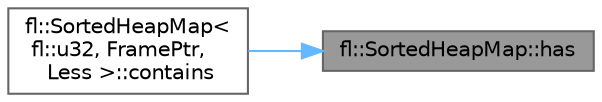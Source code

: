digraph "fl::SortedHeapMap::has"
{
 // INTERACTIVE_SVG=YES
 // LATEX_PDF_SIZE
  bgcolor="transparent";
  edge [fontname=Helvetica,fontsize=10,labelfontname=Helvetica,labelfontsize=10];
  node [fontname=Helvetica,fontsize=10,shape=box,height=0.2,width=0.4];
  rankdir="RL";
  Node1 [id="Node000001",label="fl::SortedHeapMap::has",height=0.2,width=0.4,color="gray40", fillcolor="grey60", style="filled", fontcolor="black",tooltip=" "];
  Node1 -> Node2 [id="edge1_Node000001_Node000002",dir="back",color="steelblue1",style="solid",tooltip=" "];
  Node2 [id="Node000002",label="fl::SortedHeapMap\<\l fl::u32, FramePtr,\l Less \>::contains",height=0.2,width=0.4,color="grey40", fillcolor="white", style="filled",URL="$dc/d45/classfl_1_1_sorted_heap_map_a57cb802c21a91b12f97473cdb9f7f528.html#a57cb802c21a91b12f97473cdb9f7f528",tooltip=" "];
}
